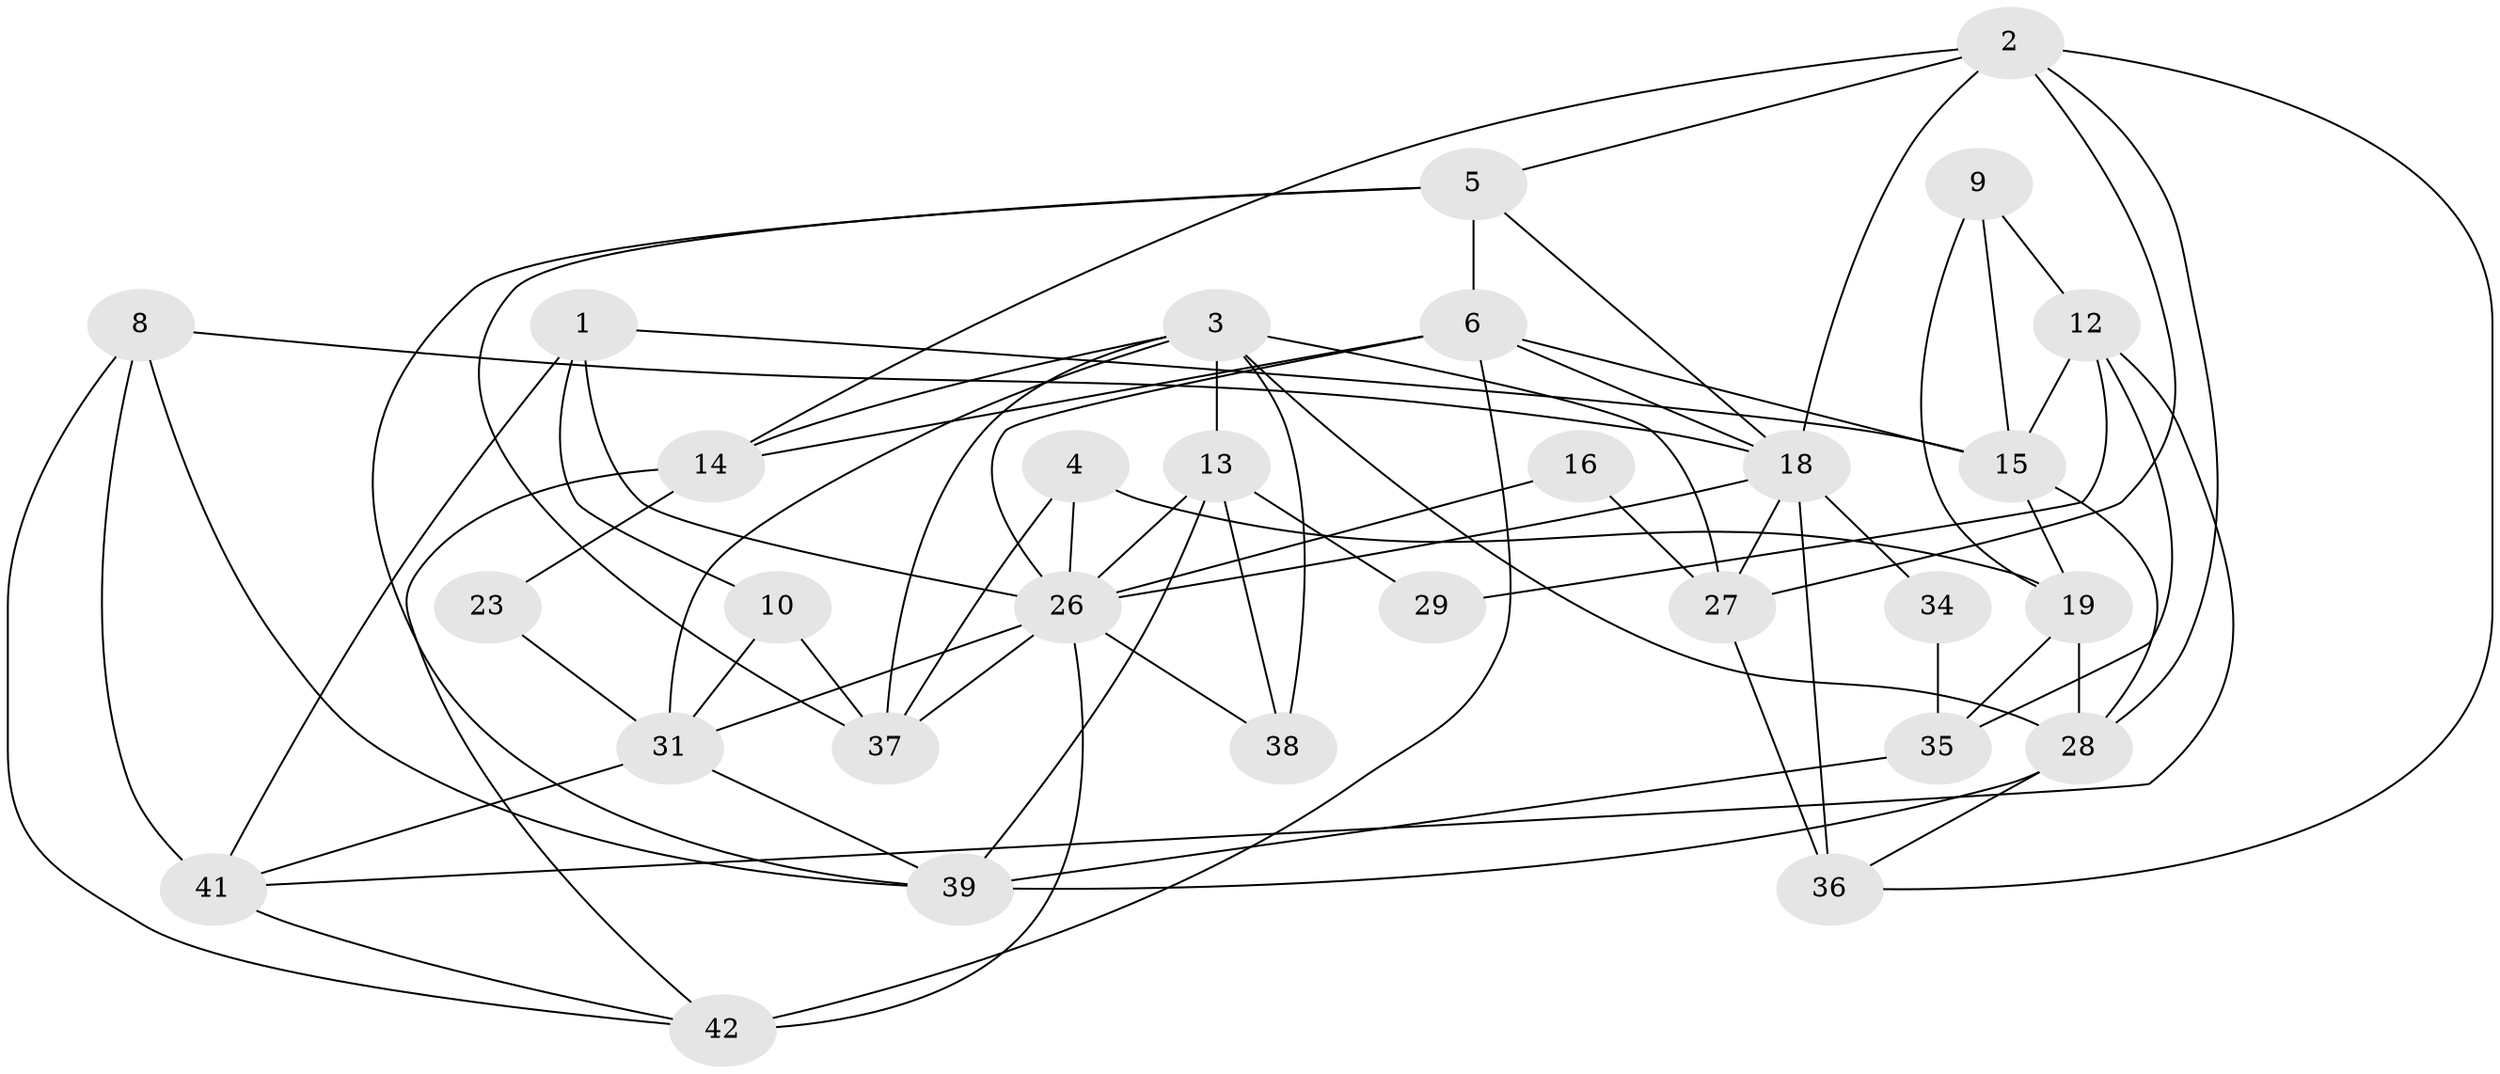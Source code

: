 // original degree distribution, {2: 0.17647058823529413, 3: 0.23529411764705882, 6: 0.13725490196078433, 5: 0.19607843137254902, 4: 0.21568627450980393, 7: 0.0392156862745098}
// Generated by graph-tools (version 1.1) at 2025/41/03/06/25 10:41:56]
// undirected, 30 vertices, 71 edges
graph export_dot {
graph [start="1"]
  node [color=gray90,style=filled];
  1 [super="+7"];
  2 [super="+22"];
  3 [super="+11"];
  4 [super="+33"];
  5;
  6 [super="+17"];
  8 [super="+24"];
  9;
  10;
  12 [super="+50"];
  13 [super="+20"];
  14 [super="+25"];
  15 [super="+32"];
  16;
  18 [super="+21"];
  19 [super="+30"];
  23;
  26 [super="+45"];
  27 [super="+43"];
  28 [super="+49"];
  29;
  31 [super="+47"];
  34;
  35 [super="+51"];
  36 [super="+46"];
  37 [super="+44"];
  38;
  39 [super="+40"];
  41;
  42 [super="+48"];
  1 -- 10;
  1 -- 26;
  1 -- 41;
  1 -- 15;
  2 -- 27;
  2 -- 36;
  2 -- 5;
  2 -- 14;
  2 -- 18;
  2 -- 28;
  3 -- 38;
  3 -- 37;
  3 -- 28;
  3 -- 13;
  3 -- 31;
  3 -- 27;
  3 -- 14;
  4 -- 19;
  4 -- 37;
  4 -- 26;
  5 -- 6;
  5 -- 37;
  5 -- 18;
  5 -- 39;
  6 -- 14;
  6 -- 18;
  6 -- 26;
  6 -- 42;
  6 -- 15;
  8 -- 18;
  8 -- 39;
  8 -- 42;
  8 -- 41;
  9 -- 15 [weight=2];
  9 -- 19;
  9 -- 12;
  10 -- 37;
  10 -- 31;
  12 -- 15;
  12 -- 41;
  12 -- 35;
  12 -- 29;
  13 -- 39 [weight=2];
  13 -- 29;
  13 -- 38;
  13 -- 26;
  14 -- 23;
  14 -- 42;
  15 -- 28;
  15 -- 19;
  16 -- 27;
  16 -- 26;
  18 -- 26;
  18 -- 34 [weight=2];
  18 -- 36;
  18 -- 27;
  19 -- 35 [weight=2];
  19 -- 28 [weight=2];
  23 -- 31;
  26 -- 31;
  26 -- 37;
  26 -- 42 [weight=2];
  26 -- 38;
  27 -- 36 [weight=2];
  28 -- 36;
  28 -- 39;
  31 -- 39;
  31 -- 41;
  34 -- 35;
  35 -- 39;
  41 -- 42;
}
